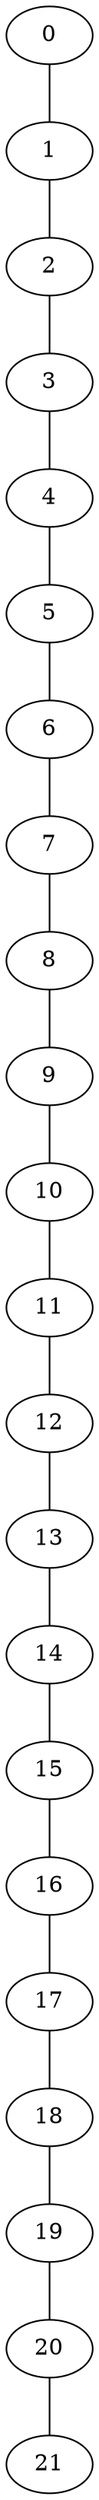 graph G {
0 [nearest_centroid=3];
1 [nearest_centroid=3];
2 [nearest_centroid=3];
3 [nearest_centroid=3];
4 [nearest_centroid=4];
5 [nearest_centroid=4];
6 [nearest_centroid=4];
7 [nearest_centroid=4];
8 [nearest_centroid=4];
9 [nearest_centroid=4];
10 [nearest_centroid=4];
11 [nearest_centroid=4];
12 [nearest_centroid=4];
13 [nearest_centroid=4];
14 [nearest_centroid=4];
15 [nearest_centroid=4];
16 [nearest_centroid=4];
17 [nearest_centroid=4];
18 [nearest_centroid=4];
19 [nearest_centroid=4];
20 [nearest_centroid=4];
21 [nearest_centroid=4];
0--1 ;
1--2 ;
2--3 ;
3--4 ;
4--5 ;
5--6 ;
6--7 ;
7--8 ;
8--9 ;
9--10 ;
10--11 ;
11--12 ;
12--13 ;
13--14 ;
14--15 ;
15--16 ;
16--17 ;
17--18 ;
18--19 ;
19--20 ;
20--21 ;
}

